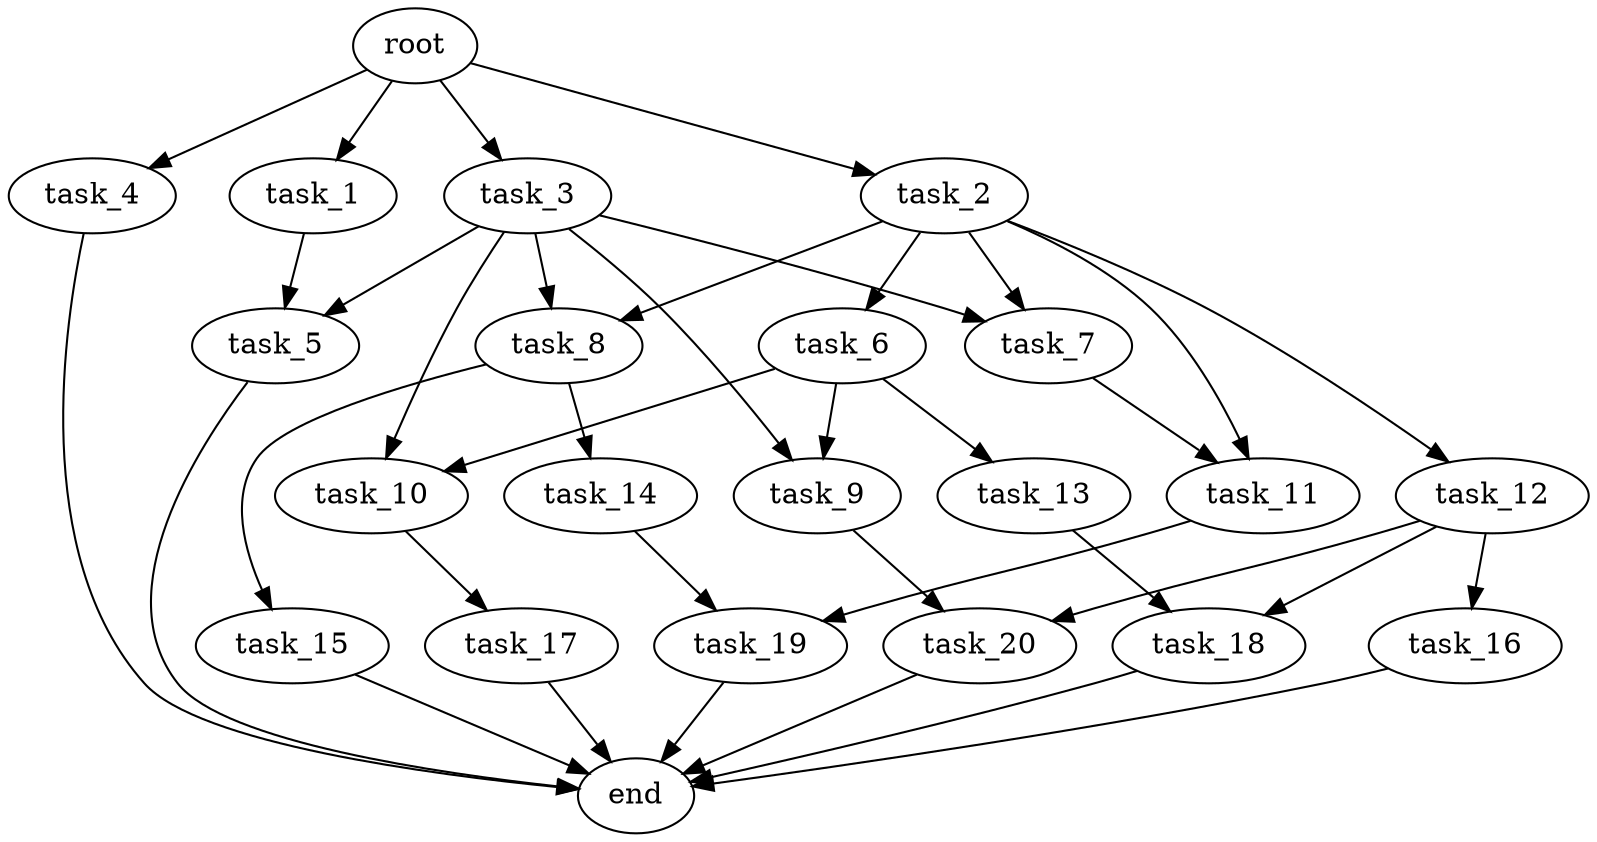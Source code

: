 digraph G {
  root [size="0.000000e+00"];
  task_1 [size="1.507686e+09"];
  task_2 [size="4.936302e+09"];
  task_3 [size="3.419787e+09"];
  task_4 [size="3.116455e+09"];
  task_5 [size="7.994824e+09"];
  task_6 [size="9.979636e+09"];
  task_7 [size="4.637381e+09"];
  task_8 [size="7.914456e+09"];
  task_9 [size="3.303156e+09"];
  task_10 [size="8.435619e+09"];
  task_11 [size="9.516489e+09"];
  task_12 [size="5.613274e+08"];
  task_13 [size="7.756753e+09"];
  task_14 [size="7.147756e+08"];
  task_15 [size="4.701998e+09"];
  task_16 [size="1.922731e+09"];
  task_17 [size="8.415551e+09"];
  task_18 [size="8.172690e+09"];
  task_19 [size="8.282692e+09"];
  task_20 [size="1.220494e+09"];
  end [size="0.000000e+00"];

  root -> task_1 [size="1.000000e-12"];
  root -> task_2 [size="1.000000e-12"];
  root -> task_3 [size="1.000000e-12"];
  root -> task_4 [size="1.000000e-12"];
  task_1 -> task_5 [size="3.997412e+08"];
  task_2 -> task_6 [size="9.979636e+08"];
  task_2 -> task_7 [size="2.318690e+08"];
  task_2 -> task_8 [size="3.957228e+08"];
  task_2 -> task_11 [size="4.758244e+08"];
  task_2 -> task_12 [size="5.613274e+07"];
  task_3 -> task_5 [size="3.997412e+08"];
  task_3 -> task_7 [size="2.318690e+08"];
  task_3 -> task_8 [size="3.957228e+08"];
  task_3 -> task_9 [size="1.651578e+08"];
  task_3 -> task_10 [size="4.217810e+08"];
  task_4 -> end [size="1.000000e-12"];
  task_5 -> end [size="1.000000e-12"];
  task_6 -> task_9 [size="1.651578e+08"];
  task_6 -> task_10 [size="4.217810e+08"];
  task_6 -> task_13 [size="7.756753e+08"];
  task_7 -> task_11 [size="4.758244e+08"];
  task_8 -> task_14 [size="7.147756e+07"];
  task_8 -> task_15 [size="4.701998e+08"];
  task_9 -> task_20 [size="6.102468e+07"];
  task_10 -> task_17 [size="8.415551e+08"];
  task_11 -> task_19 [size="4.141346e+08"];
  task_12 -> task_16 [size="1.922731e+08"];
  task_12 -> task_18 [size="4.086345e+08"];
  task_12 -> task_20 [size="6.102468e+07"];
  task_13 -> task_18 [size="4.086345e+08"];
  task_14 -> task_19 [size="4.141346e+08"];
  task_15 -> end [size="1.000000e-12"];
  task_16 -> end [size="1.000000e-12"];
  task_17 -> end [size="1.000000e-12"];
  task_18 -> end [size="1.000000e-12"];
  task_19 -> end [size="1.000000e-12"];
  task_20 -> end [size="1.000000e-12"];
}
